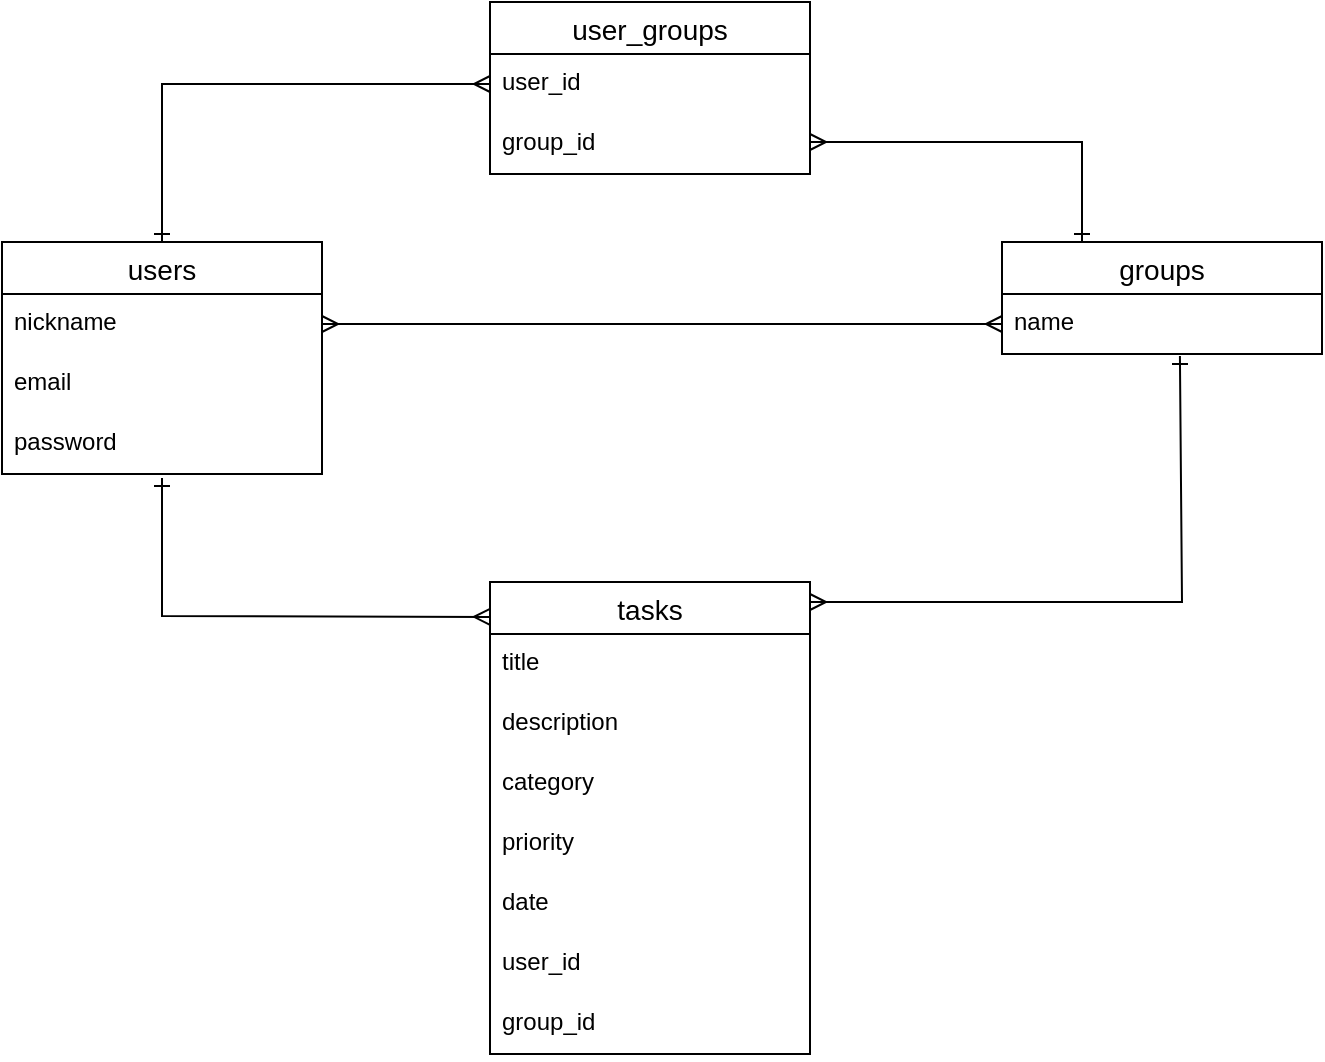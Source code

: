 <mxfile version="13.10.0" type="embed">
    <diagram id="FhYYdRQ3wTdcNzsascuh" name="Page-1">
        <mxGraphModel dx="728" dy="635" grid="1" gridSize="10" guides="1" tooltips="1" connect="1" arrows="1" fold="1" page="1" pageScale="1" pageWidth="827" pageHeight="1169" math="0" shadow="0">
            <root>
                <mxCell id="0"/>
                <mxCell id="1" parent="0"/>
                <mxCell id="2" value="users" style="swimlane;fontStyle=0;childLayout=stackLayout;horizontal=1;startSize=26;horizontalStack=0;resizeParent=1;resizeParentMax=0;resizeLast=0;collapsible=1;marginBottom=0;align=center;fontSize=14;" vertex="1" parent="1">
                    <mxGeometry x="290" y="210" width="160" height="116" as="geometry"/>
                </mxCell>
                <mxCell id="3" value="nickname" style="text;strokeColor=none;fillColor=none;spacingLeft=4;spacingRight=4;overflow=hidden;rotatable=0;points=[[0,0.5],[1,0.5]];portConstraint=eastwest;fontSize=12;" vertex="1" parent="2">
                    <mxGeometry y="26" width="160" height="30" as="geometry"/>
                </mxCell>
                <mxCell id="4" value="email" style="text;strokeColor=none;fillColor=none;spacingLeft=4;spacingRight=4;overflow=hidden;rotatable=0;points=[[0,0.5],[1,0.5]];portConstraint=eastwest;fontSize=12;" vertex="1" parent="2">
                    <mxGeometry y="56" width="160" height="30" as="geometry"/>
                </mxCell>
                <mxCell id="5" value="password" style="text;strokeColor=none;fillColor=none;spacingLeft=4;spacingRight=4;overflow=hidden;rotatable=0;points=[[0,0.5],[1,0.5]];portConstraint=eastwest;fontSize=12;" vertex="1" parent="2">
                    <mxGeometry y="86" width="160" height="30" as="geometry"/>
                </mxCell>
                <mxCell id="6" value="tasks" style="swimlane;fontStyle=0;childLayout=stackLayout;horizontal=1;startSize=26;horizontalStack=0;resizeParent=1;resizeParentMax=0;resizeLast=0;collapsible=1;marginBottom=0;align=center;fontSize=14;" vertex="1" parent="1">
                    <mxGeometry x="534" y="380" width="160" height="236" as="geometry"/>
                </mxCell>
                <mxCell id="7" value="title" style="text;strokeColor=none;fillColor=none;spacingLeft=4;spacingRight=4;overflow=hidden;rotatable=0;points=[[0,0.5],[1,0.5]];portConstraint=eastwest;fontSize=12;" vertex="1" parent="6">
                    <mxGeometry y="26" width="160" height="30" as="geometry"/>
                </mxCell>
                <mxCell id="8" value="description" style="text;strokeColor=none;fillColor=none;spacingLeft=4;spacingRight=4;overflow=hidden;rotatable=0;points=[[0,0.5],[1,0.5]];portConstraint=eastwest;fontSize=12;" vertex="1" parent="6">
                    <mxGeometry y="56" width="160" height="30" as="geometry"/>
                </mxCell>
                <mxCell id="9" value="category" style="text;strokeColor=none;fillColor=none;spacingLeft=4;spacingRight=4;overflow=hidden;rotatable=0;points=[[0,0.5],[1,0.5]];portConstraint=eastwest;fontSize=12;" vertex="1" parent="6">
                    <mxGeometry y="86" width="160" height="30" as="geometry"/>
                </mxCell>
                <mxCell id="10" value="priority" style="text;strokeColor=none;fillColor=none;spacingLeft=4;spacingRight=4;overflow=hidden;rotatable=0;points=[[0,0.5],[1,0.5]];portConstraint=eastwest;fontSize=12;" vertex="1" parent="6">
                    <mxGeometry y="116" width="160" height="30" as="geometry"/>
                </mxCell>
                <mxCell id="48" value="date" style="text;strokeColor=none;fillColor=none;spacingLeft=4;spacingRight=4;overflow=hidden;rotatable=0;points=[[0,0.5],[1,0.5]];portConstraint=eastwest;fontSize=12;" vertex="1" parent="6">
                    <mxGeometry y="146" width="160" height="30" as="geometry"/>
                </mxCell>
                <mxCell id="27" value="user_id" style="text;strokeColor=none;fillColor=none;spacingLeft=4;spacingRight=4;overflow=hidden;rotatable=0;points=[[0,0.5],[1,0.5]];portConstraint=eastwest;fontSize=12;" vertex="1" parent="6">
                    <mxGeometry y="176" width="160" height="30" as="geometry"/>
                </mxCell>
                <mxCell id="41" value="group_id" style="text;strokeColor=none;fillColor=none;spacingLeft=4;spacingRight=4;overflow=hidden;rotatable=0;points=[[0,0.5],[1,0.5]];portConstraint=eastwest;fontSize=12;" vertex="1" parent="6">
                    <mxGeometry y="206" width="160" height="30" as="geometry"/>
                </mxCell>
                <mxCell id="12" value="groups" style="swimlane;fontStyle=0;childLayout=stackLayout;horizontal=1;startSize=26;horizontalStack=0;resizeParent=1;resizeParentMax=0;resizeLast=0;collapsible=1;marginBottom=0;align=center;fontSize=14;" vertex="1" parent="1">
                    <mxGeometry x="790" y="210" width="160" height="56" as="geometry"/>
                </mxCell>
                <mxCell id="13" value="name" style="text;strokeColor=none;fillColor=none;spacingLeft=4;spacingRight=4;overflow=hidden;rotatable=0;points=[[0,0.5],[1,0.5]];portConstraint=eastwest;fontSize=12;" vertex="1" parent="12">
                    <mxGeometry y="26" width="160" height="30" as="geometry"/>
                </mxCell>
                <mxCell id="16" value="user_groups" style="swimlane;fontStyle=0;childLayout=stackLayout;horizontal=1;startSize=26;horizontalStack=0;resizeParent=1;resizeParentMax=0;resizeLast=0;collapsible=1;marginBottom=0;align=center;fontSize=14;" vertex="1" parent="1">
                    <mxGeometry x="534" y="90" width="160" height="86" as="geometry"/>
                </mxCell>
                <mxCell id="17" value="user_id" style="text;strokeColor=none;fillColor=none;spacingLeft=4;spacingRight=4;overflow=hidden;rotatable=0;points=[[0,0.5],[1,0.5]];portConstraint=eastwest;fontSize=12;" vertex="1" parent="16">
                    <mxGeometry y="26" width="160" height="30" as="geometry"/>
                </mxCell>
                <mxCell id="18" value="group_id" style="text;strokeColor=none;fillColor=none;spacingLeft=4;spacingRight=4;overflow=hidden;rotatable=0;points=[[0,0.5],[1,0.5]];portConstraint=eastwest;fontSize=12;" vertex="1" parent="16">
                    <mxGeometry y="56" width="160" height="30" as="geometry"/>
                </mxCell>
                <mxCell id="24" value="" style="endArrow=ERmany;html=1;rounded=0;entryX=0;entryY=0.5;entryDx=0;entryDy=0;startArrow=ERmany;startFill=0;endFill=0;" edge="1" parent="1" target="13">
                    <mxGeometry relative="1" as="geometry">
                        <mxPoint x="450" y="251" as="sourcePoint"/>
                        <mxPoint x="610" y="250" as="targetPoint"/>
                    </mxGeometry>
                </mxCell>
                <mxCell id="25" value="" style="endArrow=ERmany;html=1;rounded=0;exitX=0.5;exitY=0;exitDx=0;exitDy=0;entryX=0;entryY=0.5;entryDx=0;entryDy=0;startArrow=ERone;startFill=0;endFill=0;" edge="1" parent="1" source="2" target="17">
                    <mxGeometry relative="1" as="geometry">
                        <mxPoint x="374" y="160" as="sourcePoint"/>
                        <mxPoint x="534" y="160" as="targetPoint"/>
                        <Array as="points">
                            <mxPoint x="370" y="131"/>
                        </Array>
                    </mxGeometry>
                </mxCell>
                <mxCell id="26" value="" style="endArrow=ERone;html=1;rounded=0;entryX=0.25;entryY=0;entryDx=0;entryDy=0;startArrow=ERmany;startFill=0;endFill=0;" edge="1" parent="1" target="12">
                    <mxGeometry relative="1" as="geometry">
                        <mxPoint x="694" y="160" as="sourcePoint"/>
                        <mxPoint x="854" y="160" as="targetPoint"/>
                        <Array as="points">
                            <mxPoint x="830" y="160"/>
                        </Array>
                    </mxGeometry>
                </mxCell>
                <mxCell id="28" value="" style="endArrow=ERmany;html=1;rounded=0;exitX=0.5;exitY=1.067;exitDx=0;exitDy=0;exitPerimeter=0;startArrow=ERone;startFill=0;endFill=0;entryX=0;entryY=0.074;entryDx=0;entryDy=0;entryPerimeter=0;" edge="1" parent="1" source="5" target="6">
                    <mxGeometry relative="1" as="geometry">
                        <mxPoint x="340" y="360" as="sourcePoint"/>
                        <mxPoint x="370" y="398" as="targetPoint"/>
                        <Array as="points">
                            <mxPoint x="370" y="397"/>
                        </Array>
                    </mxGeometry>
                </mxCell>
                <mxCell id="40" value="" style="endArrow=ERone;html=1;rounded=0;entryX=0.556;entryY=1.033;entryDx=0;entryDy=0;entryPerimeter=0;startArrow=ERmany;startFill=0;endFill=0;" edge="1" parent="1" target="13">
                    <mxGeometry relative="1" as="geometry">
                        <mxPoint x="694" y="390" as="sourcePoint"/>
                        <mxPoint x="854" y="390" as="targetPoint"/>
                        <Array as="points">
                            <mxPoint x="880" y="390"/>
                        </Array>
                    </mxGeometry>
                </mxCell>
            </root>
        </mxGraphModel>
    </diagram>
</mxfile>